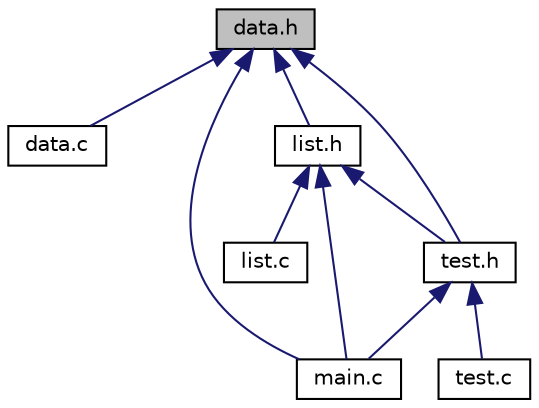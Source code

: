digraph "data.h"
{
 // LATEX_PDF_SIZE
  edge [fontname="Helvetica",fontsize="10",labelfontname="Helvetica",labelfontsize="10"];
  node [fontname="Helvetica",fontsize="10",shape=record];
  Node1 [label="data.h",height=0.2,width=0.4,color="black", fillcolor="grey75", style="filled", fontcolor="black",tooltip=" "];
  Node1 -> Node2 [dir="back",color="midnightblue",fontsize="10",style="solid"];
  Node2 [label="data.c",height=0.2,width=0.4,color="black", fillcolor="white", style="filled",URL="$data_8c.html",tooltip=" "];
  Node1 -> Node3 [dir="back",color="midnightblue",fontsize="10",style="solid"];
  Node3 [label="list.h",height=0.2,width=0.4,color="black", fillcolor="white", style="filled",URL="$list_8h.html",tooltip=" "];
  Node3 -> Node4 [dir="back",color="midnightblue",fontsize="10",style="solid"];
  Node4 [label="list.c",height=0.2,width=0.4,color="black", fillcolor="white", style="filled",URL="$list_8c.html",tooltip=" "];
  Node3 -> Node5 [dir="back",color="midnightblue",fontsize="10",style="solid"];
  Node5 [label="main.c",height=0.2,width=0.4,color="black", fillcolor="white", style="filled",URL="$main_8c.html",tooltip=" "];
  Node3 -> Node6 [dir="back",color="midnightblue",fontsize="10",style="solid"];
  Node6 [label="test.h",height=0.2,width=0.4,color="black", fillcolor="white", style="filled",URL="$test_8h.html",tooltip=" "];
  Node6 -> Node5 [dir="back",color="midnightblue",fontsize="10",style="solid"];
  Node6 -> Node7 [dir="back",color="midnightblue",fontsize="10",style="solid"];
  Node7 [label="test.c",height=0.2,width=0.4,color="black", fillcolor="white", style="filled",URL="$test_8c.html",tooltip=" "];
  Node1 -> Node5 [dir="back",color="midnightblue",fontsize="10",style="solid"];
  Node1 -> Node6 [dir="back",color="midnightblue",fontsize="10",style="solid"];
}
